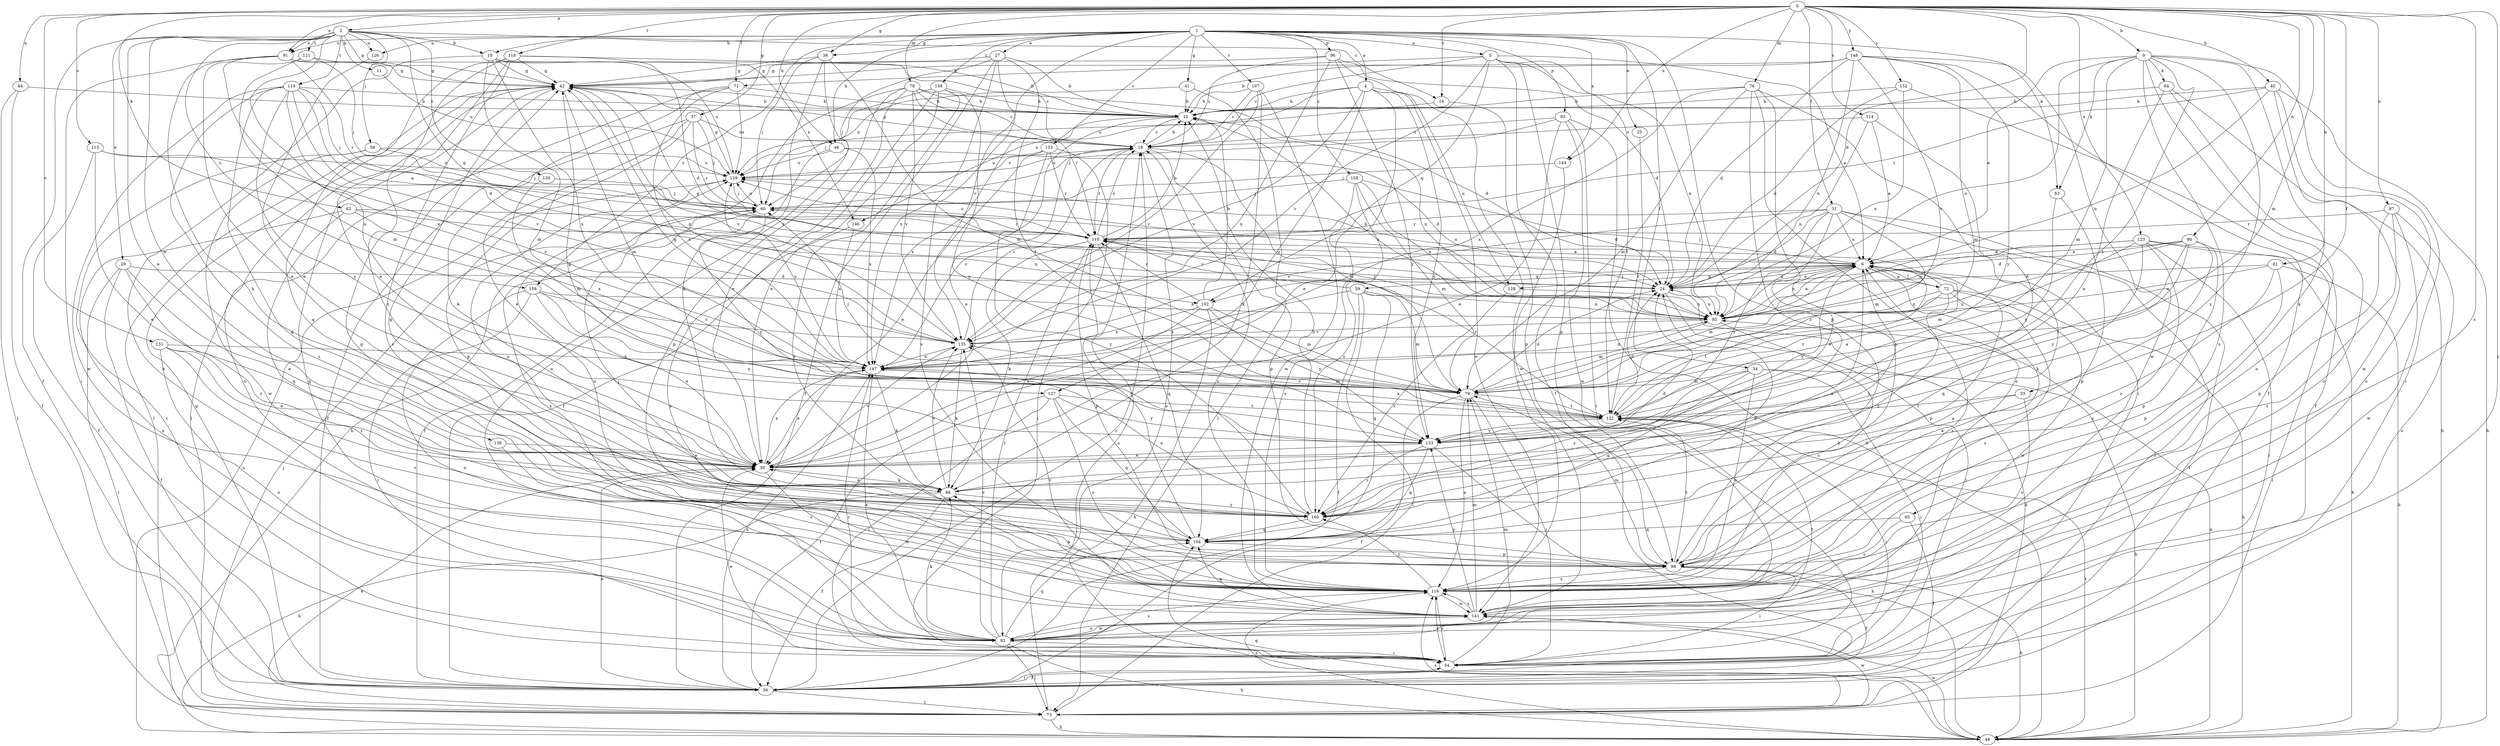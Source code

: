 strict digraph  {
0;
1;
2;
4;
5;
6;
9;
10;
11;
12;
16;
18;
24;
25;
27;
29;
30;
31;
33;
34;
36;
37;
38;
41;
42;
45;
46;
48;
54;
58;
59;
60;
61;
62;
63;
64;
65;
66;
71;
72;
73;
76;
78;
79;
80;
84;
85;
87;
91;
92;
93;
96;
98;
102;
104;
107;
110;
113;
114;
116;
118;
119;
120;
121;
122;
123;
126;
127;
128;
129;
131;
133;
135;
138;
141;
144;
146;
147;
148;
152;
153;
155;
158;
159;
160;
0 -> 2  [label=a];
0 -> 9  [label=b];
0 -> 16  [label=c];
0 -> 24  [label=d];
0 -> 31  [label=f];
0 -> 33  [label=f];
0 -> 37  [label=g];
0 -> 38  [label=g];
0 -> 45  [label=h];
0 -> 46  [label=h];
0 -> 54  [label=i];
0 -> 61  [label=k];
0 -> 62  [label=k];
0 -> 71  [label=l];
0 -> 76  [label=m];
0 -> 78  [label=m];
0 -> 79  [label=m];
0 -> 80  [label=n];
0 -> 84  [label=n];
0 -> 87  [label=o];
0 -> 91  [label=o];
0 -> 113  [label=s];
0 -> 114  [label=s];
0 -> 116  [label=s];
0 -> 118  [label=t];
0 -> 123  [label=u];
0 -> 131  [label=v];
0 -> 144  [label=x];
0 -> 148  [label=y];
0 -> 152  [label=y];
1 -> 4  [label=a];
1 -> 5  [label=a];
1 -> 10  [label=b];
1 -> 25  [label=e];
1 -> 27  [label=e];
1 -> 34  [label=f];
1 -> 38  [label=g];
1 -> 41  [label=g];
1 -> 46  [label=h];
1 -> 63  [label=k];
1 -> 91  [label=o];
1 -> 93  [label=p];
1 -> 96  [label=p];
1 -> 98  [label=p];
1 -> 107  [label=r];
1 -> 126  [label=u];
1 -> 133  [label=v];
1 -> 135  [label=v];
1 -> 144  [label=x];
1 -> 155  [label=z];
1 -> 158  [label=z];
1 -> 159  [label=z];
2 -> 10  [label=b];
2 -> 11  [label=b];
2 -> 16  [label=c];
2 -> 29  [label=e];
2 -> 30  [label=e];
2 -> 36  [label=f];
2 -> 42  [label=g];
2 -> 58  [label=j];
2 -> 91  [label=o];
2 -> 102  [label=q];
2 -> 119  [label=t];
2 -> 120  [label=t];
2 -> 121  [label=t];
2 -> 126  [label=u];
2 -> 127  [label=u];
2 -> 138  [label=w];
2 -> 159  [label=z];
4 -> 12  [label=b];
4 -> 30  [label=e];
4 -> 127  [label=u];
4 -> 128  [label=u];
4 -> 135  [label=v];
4 -> 141  [label=w];
4 -> 146  [label=x];
4 -> 153  [label=y];
5 -> 6  [label=a];
5 -> 18  [label=c];
5 -> 36  [label=f];
5 -> 71  [label=l];
5 -> 85  [label=n];
5 -> 98  [label=p];
5 -> 102  [label=q];
5 -> 122  [label=t];
5 -> 135  [label=v];
6 -> 24  [label=d];
6 -> 59  [label=j];
6 -> 60  [label=j];
6 -> 72  [label=l];
6 -> 79  [label=m];
6 -> 85  [label=n];
6 -> 98  [label=p];
6 -> 102  [label=q];
6 -> 116  [label=s];
6 -> 122  [label=t];
6 -> 128  [label=u];
6 -> 153  [label=y];
6 -> 160  [label=z];
9 -> 6  [label=a];
9 -> 54  [label=i];
9 -> 63  [label=k];
9 -> 64  [label=k];
9 -> 65  [label=k];
9 -> 79  [label=m];
9 -> 85  [label=n];
9 -> 92  [label=o];
9 -> 116  [label=s];
9 -> 122  [label=t];
9 -> 160  [label=z];
10 -> 42  [label=g];
10 -> 79  [label=m];
10 -> 92  [label=o];
10 -> 129  [label=u];
10 -> 146  [label=x];
10 -> 147  [label=x];
11 -> 129  [label=u];
12 -> 18  [label=c];
12 -> 30  [label=e];
12 -> 85  [label=n];
12 -> 147  [label=x];
16 -> 98  [label=p];
16 -> 129  [label=u];
18 -> 12  [label=b];
18 -> 42  [label=g];
18 -> 79  [label=m];
18 -> 92  [label=o];
18 -> 98  [label=p];
18 -> 110  [label=r];
18 -> 129  [label=u];
24 -> 6  [label=a];
24 -> 42  [label=g];
24 -> 54  [label=i];
24 -> 85  [label=n];
25 -> 122  [label=t];
27 -> 12  [label=b];
27 -> 36  [label=f];
27 -> 42  [label=g];
27 -> 60  [label=j];
27 -> 116  [label=s];
27 -> 122  [label=t];
27 -> 147  [label=x];
29 -> 24  [label=d];
29 -> 30  [label=e];
29 -> 36  [label=f];
29 -> 73  [label=l];
29 -> 160  [label=z];
30 -> 66  [label=k];
30 -> 135  [label=v];
30 -> 141  [label=w];
30 -> 147  [label=x];
31 -> 6  [label=a];
31 -> 24  [label=d];
31 -> 30  [label=e];
31 -> 36  [label=f];
31 -> 73  [label=l];
31 -> 79  [label=m];
31 -> 110  [label=r];
31 -> 135  [label=v];
31 -> 153  [label=y];
33 -> 66  [label=k];
33 -> 116  [label=s];
33 -> 122  [label=t];
34 -> 48  [label=h];
34 -> 54  [label=i];
34 -> 79  [label=m];
34 -> 104  [label=q];
34 -> 116  [label=s];
34 -> 160  [label=z];
36 -> 18  [label=c];
36 -> 30  [label=e];
36 -> 42  [label=g];
36 -> 54  [label=i];
36 -> 73  [label=l];
36 -> 147  [label=x];
37 -> 18  [label=c];
37 -> 30  [label=e];
37 -> 36  [label=f];
37 -> 60  [label=j];
37 -> 98  [label=p];
37 -> 110  [label=r];
38 -> 42  [label=g];
38 -> 60  [label=j];
38 -> 66  [label=k];
38 -> 79  [label=m];
38 -> 92  [label=o];
41 -> 12  [label=b];
41 -> 73  [label=l];
41 -> 129  [label=u];
42 -> 12  [label=b];
42 -> 73  [label=l];
42 -> 79  [label=m];
42 -> 92  [label=o];
42 -> 135  [label=v];
45 -> 12  [label=b];
45 -> 48  [label=h];
45 -> 85  [label=n];
45 -> 92  [label=o];
45 -> 110  [label=r];
45 -> 141  [label=w];
46 -> 24  [label=d];
46 -> 36  [label=f];
46 -> 129  [label=u];
46 -> 147  [label=x];
48 -> 85  [label=n];
48 -> 104  [label=q];
48 -> 116  [label=s];
48 -> 122  [label=t];
48 -> 129  [label=u];
48 -> 141  [label=w];
54 -> 30  [label=e];
54 -> 36  [label=f];
54 -> 79  [label=m];
54 -> 116  [label=s];
58 -> 54  [label=i];
58 -> 60  [label=j];
58 -> 129  [label=u];
58 -> 141  [label=w];
59 -> 36  [label=f];
59 -> 73  [label=l];
59 -> 79  [label=m];
59 -> 85  [label=n];
59 -> 104  [label=q];
59 -> 110  [label=r];
59 -> 147  [label=x];
60 -> 110  [label=r];
60 -> 116  [label=s];
60 -> 129  [label=u];
60 -> 153  [label=y];
61 -> 24  [label=d];
61 -> 48  [label=h];
61 -> 85  [label=n];
61 -> 98  [label=p];
61 -> 160  [label=z];
62 -> 85  [label=n];
62 -> 92  [label=o];
62 -> 104  [label=q];
62 -> 110  [label=r];
62 -> 147  [label=x];
63 -> 98  [label=p];
63 -> 153  [label=y];
64 -> 12  [label=b];
64 -> 30  [label=e];
64 -> 48  [label=h];
64 -> 92  [label=o];
65 -> 36  [label=f];
65 -> 104  [label=q];
65 -> 116  [label=s];
66 -> 24  [label=d];
66 -> 30  [label=e];
66 -> 36  [label=f];
66 -> 48  [label=h];
66 -> 135  [label=v];
66 -> 160  [label=z];
71 -> 12  [label=b];
71 -> 66  [label=k];
71 -> 73  [label=l];
71 -> 129  [label=u];
71 -> 147  [label=x];
72 -> 6  [label=a];
72 -> 48  [label=h];
72 -> 85  [label=n];
72 -> 116  [label=s];
72 -> 122  [label=t];
72 -> 129  [label=u];
72 -> 141  [label=w];
72 -> 160  [label=z];
73 -> 18  [label=c];
73 -> 24  [label=d];
73 -> 30  [label=e];
73 -> 48  [label=h];
73 -> 60  [label=j];
73 -> 116  [label=s];
73 -> 141  [label=w];
76 -> 12  [label=b];
76 -> 54  [label=i];
76 -> 79  [label=m];
76 -> 92  [label=o];
76 -> 98  [label=p];
76 -> 147  [label=x];
76 -> 160  [label=z];
78 -> 12  [label=b];
78 -> 18  [label=c];
78 -> 24  [label=d];
78 -> 30  [label=e];
78 -> 48  [label=h];
78 -> 98  [label=p];
78 -> 110  [label=r];
78 -> 135  [label=v];
79 -> 24  [label=d];
79 -> 36  [label=f];
79 -> 54  [label=i];
79 -> 60  [label=j];
79 -> 116  [label=s];
79 -> 122  [label=t];
80 -> 6  [label=a];
80 -> 24  [label=d];
80 -> 66  [label=k];
80 -> 98  [label=p];
80 -> 122  [label=t];
80 -> 147  [label=x];
80 -> 153  [label=y];
84 -> 12  [label=b];
84 -> 36  [label=f];
84 -> 73  [label=l];
85 -> 6  [label=a];
85 -> 12  [label=b];
85 -> 79  [label=m];
85 -> 110  [label=r];
85 -> 116  [label=s];
85 -> 135  [label=v];
87 -> 92  [label=o];
87 -> 98  [label=p];
87 -> 110  [label=r];
87 -> 116  [label=s];
87 -> 141  [label=w];
91 -> 18  [label=c];
91 -> 42  [label=g];
91 -> 54  [label=i];
91 -> 66  [label=k];
91 -> 110  [label=r];
91 -> 147  [label=x];
92 -> 42  [label=g];
92 -> 48  [label=h];
92 -> 54  [label=i];
92 -> 66  [label=k];
92 -> 73  [label=l];
92 -> 104  [label=q];
92 -> 110  [label=r];
92 -> 116  [label=s];
92 -> 122  [label=t];
92 -> 135  [label=v];
92 -> 141  [label=w];
92 -> 147  [label=x];
93 -> 18  [label=c];
93 -> 30  [label=e];
93 -> 48  [label=h];
93 -> 54  [label=i];
93 -> 60  [label=j];
93 -> 141  [label=w];
96 -> 18  [label=c];
96 -> 24  [label=d];
96 -> 42  [label=g];
96 -> 141  [label=w];
96 -> 147  [label=x];
96 -> 153  [label=y];
98 -> 6  [label=a];
98 -> 36  [label=f];
98 -> 42  [label=g];
98 -> 48  [label=h];
98 -> 54  [label=i];
98 -> 79  [label=m];
98 -> 116  [label=s];
98 -> 122  [label=t];
98 -> 129  [label=u];
102 -> 12  [label=b];
102 -> 30  [label=e];
102 -> 48  [label=h];
102 -> 79  [label=m];
102 -> 110  [label=r];
102 -> 147  [label=x];
102 -> 153  [label=y];
104 -> 24  [label=d];
104 -> 60  [label=j];
104 -> 98  [label=p];
104 -> 110  [label=r];
107 -> 12  [label=b];
107 -> 18  [label=c];
107 -> 66  [label=k];
107 -> 135  [label=v];
107 -> 141  [label=w];
110 -> 6  [label=a];
110 -> 12  [label=b];
110 -> 18  [label=c];
110 -> 66  [label=k];
110 -> 98  [label=p];
110 -> 104  [label=q];
110 -> 129  [label=u];
113 -> 30  [label=e];
113 -> 36  [label=f];
113 -> 129  [label=u];
113 -> 135  [label=v];
114 -> 6  [label=a];
114 -> 18  [label=c];
114 -> 85  [label=n];
114 -> 153  [label=y];
116 -> 6  [label=a];
116 -> 18  [label=c];
116 -> 54  [label=i];
116 -> 66  [label=k];
116 -> 141  [label=w];
116 -> 160  [label=z];
118 -> 12  [label=b];
118 -> 24  [label=d];
118 -> 30  [label=e];
118 -> 42  [label=g];
118 -> 104  [label=q];
118 -> 116  [label=s];
118 -> 160  [label=z];
119 -> 6  [label=a];
119 -> 12  [label=b];
119 -> 24  [label=d];
119 -> 60  [label=j];
119 -> 104  [label=q];
119 -> 116  [label=s];
119 -> 135  [label=v];
119 -> 141  [label=w];
119 -> 153  [label=y];
120 -> 60  [label=j];
120 -> 79  [label=m];
121 -> 30  [label=e];
121 -> 42  [label=g];
121 -> 60  [label=j];
121 -> 79  [label=m];
122 -> 6  [label=a];
122 -> 24  [label=d];
122 -> 42  [label=g];
122 -> 54  [label=i];
122 -> 110  [label=r];
122 -> 135  [label=v];
122 -> 147  [label=x];
122 -> 153  [label=y];
123 -> 6  [label=a];
123 -> 48  [label=h];
123 -> 54  [label=i];
123 -> 73  [label=l];
123 -> 79  [label=m];
123 -> 85  [label=n];
123 -> 104  [label=q];
123 -> 116  [label=s];
126 -> 30  [label=e];
127 -> 36  [label=f];
127 -> 54  [label=i];
127 -> 104  [label=q];
127 -> 116  [label=s];
127 -> 122  [label=t];
127 -> 153  [label=y];
128 -> 85  [label=n];
128 -> 129  [label=u];
128 -> 160  [label=z];
129 -> 18  [label=c];
129 -> 42  [label=g];
129 -> 60  [label=j];
131 -> 30  [label=e];
131 -> 92  [label=o];
131 -> 116  [label=s];
131 -> 147  [label=x];
131 -> 160  [label=z];
133 -> 30  [label=e];
133 -> 54  [label=i];
133 -> 110  [label=r];
133 -> 129  [label=u];
133 -> 160  [label=z];
135 -> 18  [label=c];
135 -> 42  [label=g];
135 -> 66  [label=k];
135 -> 147  [label=x];
138 -> 30  [label=e];
138 -> 116  [label=s];
141 -> 79  [label=m];
141 -> 92  [label=o];
141 -> 104  [label=q];
141 -> 116  [label=s];
141 -> 135  [label=v];
141 -> 153  [label=y];
144 -> 60  [label=j];
144 -> 116  [label=s];
146 -> 116  [label=s];
146 -> 147  [label=x];
147 -> 18  [label=c];
147 -> 30  [label=e];
147 -> 42  [label=g];
147 -> 54  [label=i];
147 -> 66  [label=k];
147 -> 79  [label=m];
147 -> 85  [label=n];
147 -> 129  [label=u];
148 -> 12  [label=b];
148 -> 24  [label=d];
148 -> 36  [label=f];
148 -> 42  [label=g];
148 -> 79  [label=m];
148 -> 85  [label=n];
148 -> 135  [label=v];
148 -> 141  [label=w];
148 -> 153  [label=y];
152 -> 12  [label=b];
152 -> 24  [label=d];
152 -> 36  [label=f];
152 -> 85  [label=n];
153 -> 30  [label=e];
153 -> 48  [label=h];
153 -> 104  [label=q];
153 -> 160  [label=z];
155 -> 24  [label=d];
155 -> 60  [label=j];
155 -> 79  [label=m];
155 -> 85  [label=n];
155 -> 116  [label=s];
155 -> 160  [label=z];
158 -> 12  [label=b];
158 -> 30  [label=e];
158 -> 36  [label=f];
158 -> 60  [label=j];
158 -> 116  [label=s];
158 -> 153  [label=y];
159 -> 30  [label=e];
159 -> 54  [label=i];
159 -> 85  [label=n];
159 -> 92  [label=o];
159 -> 135  [label=v];
159 -> 153  [label=y];
160 -> 6  [label=a];
160 -> 12  [label=b];
160 -> 42  [label=g];
160 -> 104  [label=q];
160 -> 129  [label=u];
160 -> 147  [label=x];
}
